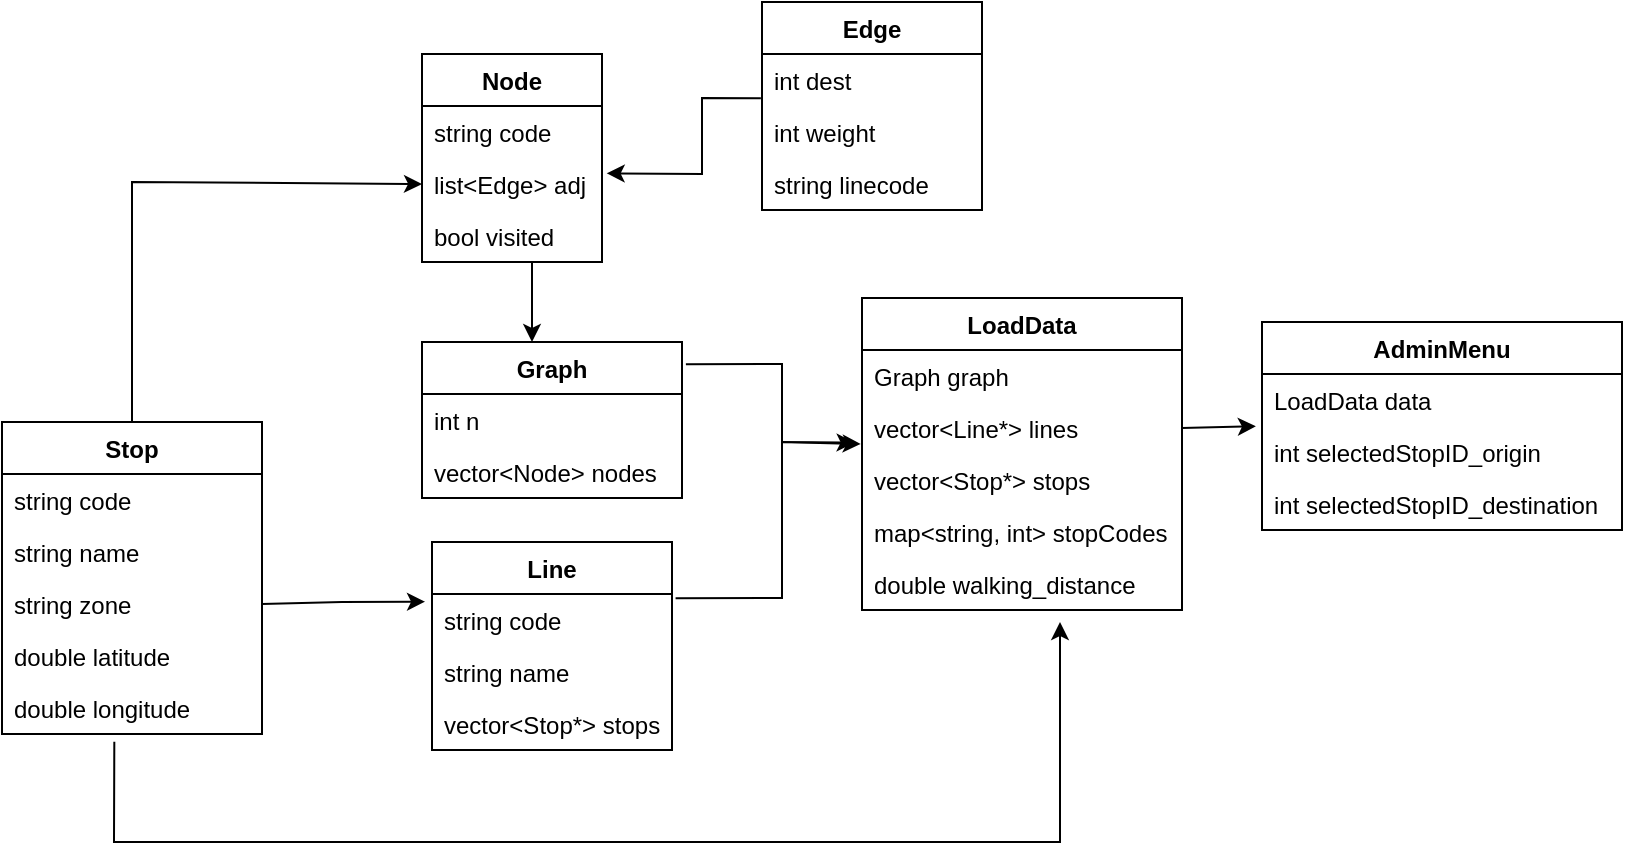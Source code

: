 <mxfile version="16.5.2" type="device"><diagram id="TqeBjUpodnfGRPh7RezN" name="Page-1"><mxGraphModel dx="1188" dy="588" grid="1" gridSize="10" guides="1" tooltips="1" connect="1" arrows="1" fold="1" page="1" pageScale="1" pageWidth="827" pageHeight="1169" math="0" shadow="0"><root><mxCell id="0"/><mxCell id="1" parent="0"/><mxCell id="yCkFdJuPBNl3Q_CR-jdV-26" value="Stop" style="swimlane;fontStyle=1;align=center;verticalAlign=top;childLayout=stackLayout;horizontal=1;startSize=26;horizontalStack=0;resizeParent=1;resizeParentMax=0;resizeLast=0;collapsible=1;marginBottom=0;" vertex="1" parent="1"><mxGeometry x="10" y="260" width="130" height="156" as="geometry"/></mxCell><mxCell id="yCkFdJuPBNl3Q_CR-jdV-27" value="string code" style="text;strokeColor=none;fillColor=none;align=left;verticalAlign=top;spacingLeft=4;spacingRight=4;overflow=hidden;rotatable=0;points=[[0,0.5],[1,0.5]];portConstraint=eastwest;" vertex="1" parent="yCkFdJuPBNl3Q_CR-jdV-26"><mxGeometry y="26" width="130" height="26" as="geometry"/></mxCell><mxCell id="yCkFdJuPBNl3Q_CR-jdV-101" value="string name" style="text;strokeColor=none;fillColor=none;align=left;verticalAlign=top;spacingLeft=4;spacingRight=4;overflow=hidden;rotatable=0;points=[[0,0.5],[1,0.5]];portConstraint=eastwest;" vertex="1" parent="yCkFdJuPBNl3Q_CR-jdV-26"><mxGeometry y="52" width="130" height="26" as="geometry"/></mxCell><mxCell id="yCkFdJuPBNl3Q_CR-jdV-104" value="string zone" style="text;strokeColor=none;fillColor=none;align=left;verticalAlign=top;spacingLeft=4;spacingRight=4;overflow=hidden;rotatable=0;points=[[0,0.5],[1,0.5]];portConstraint=eastwest;" vertex="1" parent="yCkFdJuPBNl3Q_CR-jdV-26"><mxGeometry y="78" width="130" height="26" as="geometry"/></mxCell><mxCell id="yCkFdJuPBNl3Q_CR-jdV-102" value="double latitude" style="text;strokeColor=none;fillColor=none;align=left;verticalAlign=top;spacingLeft=4;spacingRight=4;overflow=hidden;rotatable=0;points=[[0,0.5],[1,0.5]];portConstraint=eastwest;" vertex="1" parent="yCkFdJuPBNl3Q_CR-jdV-26"><mxGeometry y="104" width="130" height="26" as="geometry"/></mxCell><mxCell id="yCkFdJuPBNl3Q_CR-jdV-103" value="double longitude" style="text;strokeColor=none;fillColor=none;align=left;verticalAlign=top;spacingLeft=4;spacingRight=4;overflow=hidden;rotatable=0;points=[[0,0.5],[1,0.5]];portConstraint=eastwest;" vertex="1" parent="yCkFdJuPBNl3Q_CR-jdV-26"><mxGeometry y="130" width="130" height="26" as="geometry"/></mxCell><mxCell id="yCkFdJuPBNl3Q_CR-jdV-69" value="Line" style="swimlane;fontStyle=1;align=center;verticalAlign=top;childLayout=stackLayout;horizontal=1;startSize=26;horizontalStack=0;resizeParent=1;resizeParentMax=0;resizeLast=0;collapsible=1;marginBottom=0;" vertex="1" parent="1"><mxGeometry x="225" y="320" width="120" height="104" as="geometry"/></mxCell><mxCell id="yCkFdJuPBNl3Q_CR-jdV-70" value="string code" style="text;strokeColor=none;fillColor=none;align=left;verticalAlign=top;spacingLeft=4;spacingRight=4;overflow=hidden;rotatable=0;points=[[0,0.5],[1,0.5]];portConstraint=eastwest;" vertex="1" parent="yCkFdJuPBNl3Q_CR-jdV-69"><mxGeometry y="26" width="120" height="26" as="geometry"/></mxCell><mxCell id="yCkFdJuPBNl3Q_CR-jdV-97" value="string name" style="text;strokeColor=none;fillColor=none;align=left;verticalAlign=top;spacingLeft=4;spacingRight=4;overflow=hidden;rotatable=0;points=[[0,0.5],[1,0.5]];portConstraint=eastwest;" vertex="1" parent="yCkFdJuPBNl3Q_CR-jdV-69"><mxGeometry y="52" width="120" height="26" as="geometry"/></mxCell><mxCell id="yCkFdJuPBNl3Q_CR-jdV-98" value="vector&lt;Stop*&gt; stops" style="text;strokeColor=none;fillColor=none;align=left;verticalAlign=top;spacingLeft=4;spacingRight=4;overflow=hidden;rotatable=0;points=[[0,0.5],[1,0.5]];portConstraint=eastwest;" vertex="1" parent="yCkFdJuPBNl3Q_CR-jdV-69"><mxGeometry y="78" width="120" height="26" as="geometry"/></mxCell><mxCell id="yCkFdJuPBNl3Q_CR-jdV-71" value="Graph" style="swimlane;fontStyle=1;align=center;verticalAlign=top;childLayout=stackLayout;horizontal=1;startSize=26;horizontalStack=0;resizeParent=1;resizeParentMax=0;resizeLast=0;collapsible=1;marginBottom=0;" vertex="1" parent="1"><mxGeometry x="220" y="220" width="130" height="78" as="geometry"/></mxCell><mxCell id="yCkFdJuPBNl3Q_CR-jdV-117" value="int n" style="text;strokeColor=none;fillColor=none;align=left;verticalAlign=top;spacingLeft=4;spacingRight=4;overflow=hidden;rotatable=0;points=[[0,0.5],[1,0.5]];portConstraint=eastwest;" vertex="1" parent="yCkFdJuPBNl3Q_CR-jdV-71"><mxGeometry y="26" width="130" height="26" as="geometry"/></mxCell><mxCell id="yCkFdJuPBNl3Q_CR-jdV-72" value="vector&lt;Node&gt; nodes" style="text;strokeColor=none;fillColor=none;align=left;verticalAlign=top;spacingLeft=4;spacingRight=4;overflow=hidden;rotatable=0;points=[[0,0.5],[1,0.5]];portConstraint=eastwest;" vertex="1" parent="yCkFdJuPBNl3Q_CR-jdV-71"><mxGeometry y="52" width="130" height="26" as="geometry"/></mxCell><mxCell id="yCkFdJuPBNl3Q_CR-jdV-73" value="Node" style="swimlane;fontStyle=1;align=center;verticalAlign=top;childLayout=stackLayout;horizontal=1;startSize=26;horizontalStack=0;resizeParent=1;resizeParentMax=0;resizeLast=0;collapsible=1;marginBottom=0;" vertex="1" parent="1"><mxGeometry x="220" y="76" width="90" height="104" as="geometry"/></mxCell><mxCell id="yCkFdJuPBNl3Q_CR-jdV-74" value="string code" style="text;strokeColor=none;fillColor=none;align=left;verticalAlign=top;spacingLeft=4;spacingRight=4;overflow=hidden;rotatable=0;points=[[0,0.5],[1,0.5]];portConstraint=eastwest;" vertex="1" parent="yCkFdJuPBNl3Q_CR-jdV-73"><mxGeometry y="26" width="90" height="26" as="geometry"/></mxCell><mxCell id="yCkFdJuPBNl3Q_CR-jdV-108" value="list&lt;Edge&gt; adj" style="text;strokeColor=none;fillColor=none;align=left;verticalAlign=top;spacingLeft=4;spacingRight=4;overflow=hidden;rotatable=0;points=[[0,0.5],[1,0.5]];portConstraint=eastwest;" vertex="1" parent="yCkFdJuPBNl3Q_CR-jdV-73"><mxGeometry y="52" width="90" height="26" as="geometry"/></mxCell><mxCell id="yCkFdJuPBNl3Q_CR-jdV-109" value="bool visited" style="text;strokeColor=none;fillColor=none;align=left;verticalAlign=top;spacingLeft=4;spacingRight=4;overflow=hidden;rotatable=0;points=[[0,0.5],[1,0.5]];portConstraint=eastwest;" vertex="1" parent="yCkFdJuPBNl3Q_CR-jdV-73"><mxGeometry y="78" width="90" height="26" as="geometry"/></mxCell><mxCell id="yCkFdJuPBNl3Q_CR-jdV-76" value="" style="endArrow=classic;html=1;rounded=0;exitX=0.5;exitY=0;exitDx=0;exitDy=0;entryX=0;entryY=0.5;entryDx=0;entryDy=0;" edge="1" parent="1" source="yCkFdJuPBNl3Q_CR-jdV-26" target="yCkFdJuPBNl3Q_CR-jdV-108"><mxGeometry width="50" height="50" relative="1" as="geometry"><mxPoint x="160" y="320" as="sourcePoint"/><mxPoint x="180" y="140" as="targetPoint"/><Array as="points"><mxPoint x="75" y="140"/></Array></mxGeometry></mxCell><mxCell id="yCkFdJuPBNl3Q_CR-jdV-78" value="" style="endArrow=classic;html=1;rounded=0;" edge="1" parent="1"><mxGeometry width="50" height="50" relative="1" as="geometry"><mxPoint x="275" y="180" as="sourcePoint"/><mxPoint x="275" y="220" as="targetPoint"/><Array as="points"/></mxGeometry></mxCell><mxCell id="yCkFdJuPBNl3Q_CR-jdV-79" value="" style="endArrow=classic;html=1;rounded=0;entryX=1.026;entryY=0.295;entryDx=0;entryDy=0;exitX=-0.005;exitY=0.853;exitDx=0;exitDy=0;exitPerimeter=0;entryPerimeter=0;" edge="1" parent="1" source="yCkFdJuPBNl3Q_CR-jdV-81" target="yCkFdJuPBNl3Q_CR-jdV-108"><mxGeometry width="50" height="50" relative="1" as="geometry"><mxPoint x="360" y="160" as="sourcePoint"/><mxPoint x="280.0" y="203.996" as="targetPoint"/><Array as="points"><mxPoint x="360" y="98"/><mxPoint x="360" y="136"/></Array></mxGeometry></mxCell><mxCell id="yCkFdJuPBNl3Q_CR-jdV-80" value="Edge" style="swimlane;fontStyle=1;align=center;verticalAlign=top;childLayout=stackLayout;horizontal=1;startSize=26;horizontalStack=0;resizeParent=1;resizeParentMax=0;resizeLast=0;collapsible=1;marginBottom=0;" vertex="1" parent="1"><mxGeometry x="390" y="50" width="110" height="104" as="geometry"/></mxCell><mxCell id="yCkFdJuPBNl3Q_CR-jdV-81" value="int dest" style="text;strokeColor=none;fillColor=none;align=left;verticalAlign=top;spacingLeft=4;spacingRight=4;overflow=hidden;rotatable=0;points=[[0,0.5],[1,0.5]];portConstraint=eastwest;" vertex="1" parent="yCkFdJuPBNl3Q_CR-jdV-80"><mxGeometry y="26" width="110" height="26" as="geometry"/></mxCell><mxCell id="yCkFdJuPBNl3Q_CR-jdV-106" value="int weight" style="text;strokeColor=none;fillColor=none;align=left;verticalAlign=top;spacingLeft=4;spacingRight=4;overflow=hidden;rotatable=0;points=[[0,0.5],[1,0.5]];portConstraint=eastwest;" vertex="1" parent="yCkFdJuPBNl3Q_CR-jdV-80"><mxGeometry y="52" width="110" height="26" as="geometry"/></mxCell><mxCell id="yCkFdJuPBNl3Q_CR-jdV-107" value="string linecode" style="text;strokeColor=none;fillColor=none;align=left;verticalAlign=top;spacingLeft=4;spacingRight=4;overflow=hidden;rotatable=0;points=[[0,0.5],[1,0.5]];portConstraint=eastwest;" vertex="1" parent="yCkFdJuPBNl3Q_CR-jdV-80"><mxGeometry y="78" width="110" height="26" as="geometry"/></mxCell><mxCell id="yCkFdJuPBNl3Q_CR-jdV-82" value="" style="endArrow=classic;html=1;rounded=0;exitX=1;exitY=0.5;exitDx=0;exitDy=0;entryX=-0.029;entryY=0.147;entryDx=0;entryDy=0;entryPerimeter=0;" edge="1" parent="1" source="yCkFdJuPBNl3Q_CR-jdV-104" target="yCkFdJuPBNl3Q_CR-jdV-70"><mxGeometry width="50" height="50" relative="1" as="geometry"><mxPoint x="85" y="270.0" as="sourcePoint"/><mxPoint x="190" y="150" as="targetPoint"/><Array as="points"><mxPoint x="180" y="350"/></Array></mxGeometry></mxCell><mxCell id="yCkFdJuPBNl3Q_CR-jdV-84" value="" style="endArrow=classic;html=1;rounded=0;exitX=1.015;exitY=0.083;exitDx=0;exitDy=0;exitPerimeter=0;entryX=-0.004;entryY=0.808;entryDx=0;entryDy=0;entryPerimeter=0;" edge="1" parent="1" source="yCkFdJuPBNl3Q_CR-jdV-70" target="yCkFdJuPBNl3Q_CR-jdV-86"><mxGeometry width="50" height="50" relative="1" as="geometry"><mxPoint x="400.39" y="320.002" as="sourcePoint"/><mxPoint x="480" y="270" as="targetPoint"/><Array as="points"><mxPoint x="400" y="348"/><mxPoint x="400" y="270"/></Array></mxGeometry></mxCell><mxCell id="yCkFdJuPBNl3Q_CR-jdV-85" value="LoadData" style="swimlane;fontStyle=1;align=center;verticalAlign=top;childLayout=stackLayout;horizontal=1;startSize=26;horizontalStack=0;resizeParent=1;resizeParentMax=0;resizeLast=0;collapsible=1;marginBottom=0;" vertex="1" parent="1"><mxGeometry x="440" y="198" width="160" height="156" as="geometry"/></mxCell><mxCell id="yCkFdJuPBNl3Q_CR-jdV-87" value="Graph graph" style="text;strokeColor=none;fillColor=none;align=left;verticalAlign=top;spacingLeft=4;spacingRight=4;overflow=hidden;rotatable=0;points=[[0,0.5],[1,0.5]];portConstraint=eastwest;" vertex="1" parent="yCkFdJuPBNl3Q_CR-jdV-85"><mxGeometry y="26" width="160" height="26" as="geometry"/></mxCell><mxCell id="yCkFdJuPBNl3Q_CR-jdV-86" value="vector&lt;Line*&gt; lines" style="text;strokeColor=none;fillColor=none;align=left;verticalAlign=top;spacingLeft=4;spacingRight=4;overflow=hidden;rotatable=0;points=[[0,0.5],[1,0.5]];portConstraint=eastwest;" vertex="1" parent="yCkFdJuPBNl3Q_CR-jdV-85"><mxGeometry y="52" width="160" height="26" as="geometry"/></mxCell><mxCell id="yCkFdJuPBNl3Q_CR-jdV-88" value="vector&lt;Stop*&gt; stops" style="text;strokeColor=none;fillColor=none;align=left;verticalAlign=top;spacingLeft=4;spacingRight=4;overflow=hidden;rotatable=0;points=[[0,0.5],[1,0.5]];portConstraint=eastwest;" vertex="1" parent="yCkFdJuPBNl3Q_CR-jdV-85"><mxGeometry y="78" width="160" height="26" as="geometry"/></mxCell><mxCell id="yCkFdJuPBNl3Q_CR-jdV-89" value="map&lt;string, int&gt; stopCodes" style="text;strokeColor=none;fillColor=none;align=left;verticalAlign=top;spacingLeft=4;spacingRight=4;overflow=hidden;rotatable=0;points=[[0,0.5],[1,0.5]];portConstraint=eastwest;" vertex="1" parent="yCkFdJuPBNl3Q_CR-jdV-85"><mxGeometry y="104" width="160" height="26" as="geometry"/></mxCell><mxCell id="yCkFdJuPBNl3Q_CR-jdV-116" value="double walking_distance" style="text;strokeColor=none;fillColor=none;align=left;verticalAlign=top;spacingLeft=4;spacingRight=4;overflow=hidden;rotatable=0;points=[[0,0.5],[1,0.5]];portConstraint=eastwest;" vertex="1" parent="yCkFdJuPBNl3Q_CR-jdV-85"><mxGeometry y="130" width="160" height="26" as="geometry"/></mxCell><mxCell id="yCkFdJuPBNl3Q_CR-jdV-90" value="" style="endArrow=classic;html=1;rounded=0;exitX=1.015;exitY=0.083;exitDx=0;exitDy=0;exitPerimeter=0;entryX=-0.023;entryY=0.782;entryDx=0;entryDy=0;entryPerimeter=0;" edge="1" parent="1" target="yCkFdJuPBNl3Q_CR-jdV-86"><mxGeometry width="50" height="50" relative="1" as="geometry"><mxPoint x="351.95" y="231.158" as="sourcePoint"/><mxPoint x="520" y="190" as="targetPoint"/><Array as="points"><mxPoint x="400" y="231"/><mxPoint x="400" y="270"/></Array></mxGeometry></mxCell><mxCell id="yCkFdJuPBNl3Q_CR-jdV-91" value="AdminMenu" style="swimlane;fontStyle=1;align=center;verticalAlign=top;childLayout=stackLayout;horizontal=1;startSize=26;horizontalStack=0;resizeParent=1;resizeParentMax=0;resizeLast=0;collapsible=1;marginBottom=0;" vertex="1" parent="1"><mxGeometry x="640" y="210" width="180" height="104" as="geometry"/></mxCell><mxCell id="yCkFdJuPBNl3Q_CR-jdV-95" value="LoadData data" style="text;strokeColor=none;fillColor=none;align=left;verticalAlign=top;spacingLeft=4;spacingRight=4;overflow=hidden;rotatable=0;points=[[0,0.5],[1,0.5]];portConstraint=eastwest;" vertex="1" parent="yCkFdJuPBNl3Q_CR-jdV-91"><mxGeometry y="26" width="180" height="26" as="geometry"/></mxCell><mxCell id="yCkFdJuPBNl3Q_CR-jdV-111" value="int selectedStopID_origin" style="text;strokeColor=none;fillColor=none;align=left;verticalAlign=top;spacingLeft=4;spacingRight=4;overflow=hidden;rotatable=0;points=[[0,0.5],[1,0.5]];portConstraint=eastwest;" vertex="1" parent="yCkFdJuPBNl3Q_CR-jdV-91"><mxGeometry y="52" width="180" height="26" as="geometry"/></mxCell><mxCell id="yCkFdJuPBNl3Q_CR-jdV-112" value="int selectedStopID_destination" style="text;strokeColor=none;fillColor=none;align=left;verticalAlign=top;spacingLeft=4;spacingRight=4;overflow=hidden;rotatable=0;points=[[0,0.5],[1,0.5]];portConstraint=eastwest;" vertex="1" parent="yCkFdJuPBNl3Q_CR-jdV-91"><mxGeometry y="78" width="180" height="26" as="geometry"/></mxCell><mxCell id="yCkFdJuPBNl3Q_CR-jdV-96" value="" style="endArrow=classic;html=1;rounded=0;exitX=1;exitY=0.5;exitDx=0;exitDy=0;entryX=-0.017;entryY=0.006;entryDx=0;entryDy=0;entryPerimeter=0;" edge="1" parent="1" source="yCkFdJuPBNl3Q_CR-jdV-86" target="yCkFdJuPBNl3Q_CR-jdV-111"><mxGeometry width="50" height="50" relative="1" as="geometry"><mxPoint x="610.39" y="268.002" as="sourcePoint"/><mxPoint x="751.23" y="303.822" as="targetPoint"/><Array as="points"/></mxGeometry></mxCell><mxCell id="yCkFdJuPBNl3Q_CR-jdV-110" value="" style="endArrow=classic;html=1;rounded=0;exitX=0.432;exitY=1.147;exitDx=0;exitDy=0;exitPerimeter=0;" edge="1" parent="1" source="yCkFdJuPBNl3Q_CR-jdV-103"><mxGeometry width="50" height="50" relative="1" as="geometry"><mxPoint x="205" y="630.0" as="sourcePoint"/><mxPoint x="539" y="360" as="targetPoint"/><Array as="points"><mxPoint x="66" y="470"/><mxPoint x="539" y="470"/></Array></mxGeometry></mxCell></root></mxGraphModel></diagram></mxfile>